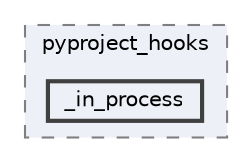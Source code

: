 digraph "C:/Users/LukeMabie/documents/Development/Password_Saver_Using_Django-master/venv/Lib/site-packages/pip/_vendor/pyproject_hooks/_in_process"
{
 // LATEX_PDF_SIZE
  bgcolor="transparent";
  edge [fontname=Helvetica,fontsize=10,labelfontname=Helvetica,labelfontsize=10];
  node [fontname=Helvetica,fontsize=10,shape=box,height=0.2,width=0.4];
  compound=true
  subgraph clusterdir_3b6d96269269ff5f6b76ef5162daa20e {
    graph [ bgcolor="#edf0f7", pencolor="grey50", label="pyproject_hooks", fontname=Helvetica,fontsize=10 style="filled,dashed", URL="dir_3b6d96269269ff5f6b76ef5162daa20e.html",tooltip=""]
  dir_03511955fb916c4014fce696db4f786d [label="_in_process", fillcolor="#edf0f7", color="grey25", style="filled,bold", URL="dir_03511955fb916c4014fce696db4f786d.html",tooltip=""];
  }
}
